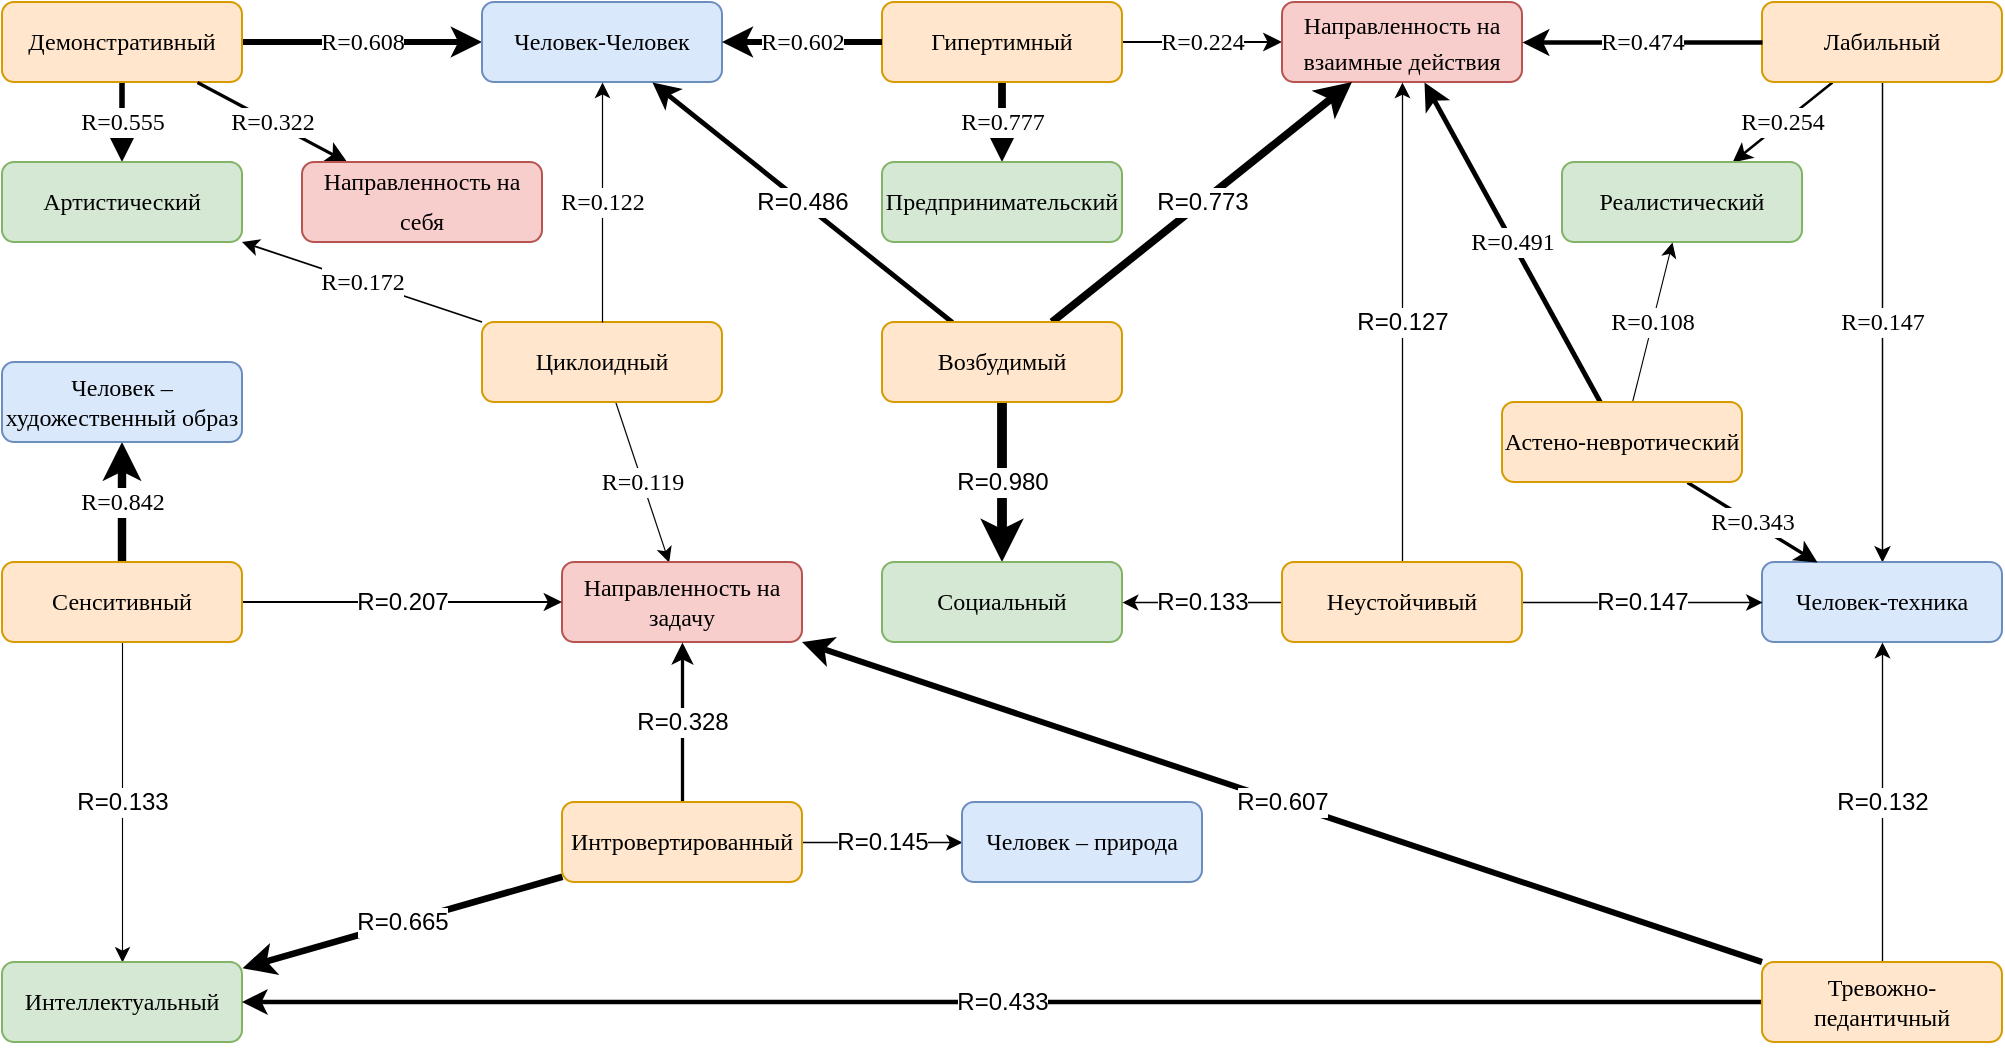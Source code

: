 <mxfile version="27.0.3">
  <diagram name="Страница — 1" id="1lgbH9x4u3ROzhYAGhE-">
    <mxGraphModel dx="831" dy="652" grid="1" gridSize="10" guides="1" tooltips="1" connect="1" arrows="1" fold="1" page="0" pageScale="1" pageWidth="1169" pageHeight="827" background="none" math="0" shadow="0">
      <root>
        <mxCell id="0" />
        <mxCell id="1" parent="0" />
        <mxCell id="H34q3096vW5ZRXHq4TRd-3" value="R=0.608" style="rounded=0;orthogonalLoop=1;jettySize=auto;html=1;fontFamily=Times New Roman;fontSize=12;strokeWidth=3.04;strokeColor=default;" parent="1" source="H34q3096vW5ZRXHq4TRd-1" target="H34q3096vW5ZRXHq4TRd-2" edge="1">
          <mxGeometry relative="1" as="geometry" />
        </mxCell>
        <mxCell id="H34q3096vW5ZRXHq4TRd-5" value="R=0.555" style="rounded=0;orthogonalLoop=1;jettySize=auto;html=1;strokeWidth=2.775;fontFamily=Times New Roman;fontSize=12;strokeColor=default;" parent="1" source="H34q3096vW5ZRXHq4TRd-1" target="H34q3096vW5ZRXHq4TRd-4" edge="1">
          <mxGeometry relative="1" as="geometry" />
        </mxCell>
        <mxCell id="H34q3096vW5ZRXHq4TRd-1" value="&lt;span style=&quot;text-align: start; line-height: 19.973px;&quot;&gt;&lt;font&gt;Демонстративный&lt;/font&gt;&lt;/span&gt;&lt;span style=&quot;text-align: start;&quot;&gt;&lt;/span&gt;" style="rounded=1;whiteSpace=wrap;html=1;fontFamily=Times New Roman;fontSize=12;fillColor=#ffe6cc;strokeColor=#d79b00;" parent="1" vertex="1">
          <mxGeometry width="120" height="40" as="geometry" />
        </mxCell>
        <mxCell id="H34q3096vW5ZRXHq4TRd-2" value="Человек-Человек" style="whiteSpace=wrap;html=1;rounded=1;fontFamily=Times New Roman;fontSize=12;fillColor=#dae8fc;strokeColor=#6c8ebf;" parent="1" vertex="1">
          <mxGeometry x="240" width="120" height="40" as="geometry" />
        </mxCell>
        <mxCell id="H34q3096vW5ZRXHq4TRd-4" value="&lt;br&gt;&lt;span&gt;&lt;font&gt;Артистический&lt;/font&gt;&lt;/span&gt;&lt;div&gt;&lt;br&gt;&lt;/div&gt;" style="whiteSpace=wrap;html=1;fontFamily=Times New Roman;fillColor=#d5e8d4;strokeColor=#82b366;rounded=1;fontSize=12;" parent="1" vertex="1">
          <mxGeometry y="80" width="120" height="40" as="geometry" />
        </mxCell>
        <mxCell id="H34q3096vW5ZRXHq4TRd-7" value="R=0.322" style="endArrow=classic;html=1;rounded=0;strokeWidth=1.61;fontFamily=Times New Roman;fontSize=12;strokeColor=default;" parent="1" source="H34q3096vW5ZRXHq4TRd-1" target="H34q3096vW5ZRXHq4TRd-8" edge="1">
          <mxGeometry width="50" height="50" relative="1" as="geometry">
            <mxPoint x="350" y="300" as="sourcePoint" />
            <mxPoint x="240" y="120" as="targetPoint" />
          </mxGeometry>
        </mxCell>
        <mxCell id="H34q3096vW5ZRXHq4TRd-8" value="&lt;span style=&quot;text-align: start; line-height: 19.973px;&quot;&gt;&lt;font&gt;Направленность на себя&lt;/font&gt;&lt;/span&gt;&lt;span style=&quot;text-align: start;&quot;&gt;&lt;/span&gt;" style="rounded=1;whiteSpace=wrap;html=1;fillColor=#f8cecc;strokeColor=#b85450;fontFamily=Times New Roman;fontSize=12;" parent="1" vertex="1">
          <mxGeometry x="150" y="80" width="120" height="40" as="geometry" />
        </mxCell>
        <mxCell id="H34q3096vW5ZRXHq4TRd-13" value="R=0.777" style="rounded=0;orthogonalLoop=1;jettySize=auto;html=1;strokeWidth=3.885;fontFamily=Times New Roman;fontSize=12;strokeColor=default;" parent="1" source="H34q3096vW5ZRXHq4TRd-10" target="H34q3096vW5ZRXHq4TRd-12" edge="1">
          <mxGeometry relative="1" as="geometry" />
        </mxCell>
        <mxCell id="H34q3096vW5ZRXHq4TRd-16" value="R=0.224" style="rounded=0;orthogonalLoop=1;jettySize=auto;html=1;strokeWidth=1.12;fontFamily=Times New Roman;fontSize=12;strokeColor=default;" parent="1" source="H34q3096vW5ZRXHq4TRd-10" target="H34q3096vW5ZRXHq4TRd-15" edge="1">
          <mxGeometry relative="1" as="geometry" />
        </mxCell>
        <mxCell id="H34q3096vW5ZRXHq4TRd-10" value="&lt;span&gt;Гипертимный&lt;/span&gt;" style="rounded=1;whiteSpace=wrap;html=1;fillColor=#ffe6cc;strokeColor=#d79b00;fontFamily=Times New Roman;fontSize=12;" parent="1" vertex="1">
          <mxGeometry x="440" width="120" height="40" as="geometry" />
        </mxCell>
        <mxCell id="H34q3096vW5ZRXHq4TRd-11" value="R=0.602" style="endArrow=classic;html=1;rounded=0;strokeWidth=3.01;fontFamily=Times New Roman;fontSize=12;strokeColor=default;" parent="1" source="H34q3096vW5ZRXHq4TRd-10" target="H34q3096vW5ZRXHq4TRd-2" edge="1">
          <mxGeometry width="50" height="50" relative="1" as="geometry">
            <mxPoint x="340" y="260" as="sourcePoint" />
            <mxPoint x="390" y="210" as="targetPoint" />
          </mxGeometry>
        </mxCell>
        <mxCell id="H34q3096vW5ZRXHq4TRd-12" value="&lt;br&gt;&lt;span&gt;Предпринимательский&lt;/span&gt;&lt;div&gt;&lt;br&gt;&lt;/div&gt;" style="rounded=1;whiteSpace=wrap;html=1;fillColor=#d5e8d4;strokeColor=#82b366;fontFamily=Times New Roman;fontSize=12;" parent="1" vertex="1">
          <mxGeometry x="440" y="80" width="120" height="40" as="geometry" />
        </mxCell>
        <mxCell id="H34q3096vW5ZRXHq4TRd-15" value="&lt;span style=&quot;text-align: start; line-height: 19.973px;&quot;&gt;Н&lt;/span&gt;&lt;span style=&quot;text-align: start; background-color: transparent;&quot;&gt;аправленность на взаимные действия&lt;/span&gt;&lt;div&gt;&lt;span style=&quot;text-align: start;&quot;&gt;&lt;/span&gt;&lt;/div&gt;" style="rounded=1;whiteSpace=wrap;html=1;fillColor=#f8cecc;strokeColor=#b85450;fontFamily=Times New Roman;fontSize=12;" parent="1" vertex="1">
          <mxGeometry x="640" width="120" height="40" as="geometry" />
        </mxCell>
        <mxCell id="H34q3096vW5ZRXHq4TRd-18" value="R=0.172" style="rounded=0;orthogonalLoop=1;jettySize=auto;html=1;strokeColor=default;strokeWidth=0.86;fontSize=12;fontFamily=Times New Roman;" parent="1" source="H34q3096vW5ZRXHq4TRd-17" target="H34q3096vW5ZRXHq4TRd-4" edge="1">
          <mxGeometry relative="1" as="geometry" />
        </mxCell>
        <mxCell id="H34q3096vW5ZRXHq4TRd-21" value="R=0.119" style="rounded=0;orthogonalLoop=1;jettySize=auto;html=1;strokeColor=default;strokeWidth=0.595;fontSize=12;fontFamily=Times New Roman;" parent="1" source="H34q3096vW5ZRXHq4TRd-17" target="H34q3096vW5ZRXHq4TRd-20" edge="1">
          <mxGeometry relative="1" as="geometry" />
        </mxCell>
        <mxCell id="H34q3096vW5ZRXHq4TRd-17" value="&lt;br&gt;&lt;span&gt;Циклоидный&lt;/span&gt;&lt;div&gt;&lt;br&gt;&lt;/div&gt;" style="rounded=1;whiteSpace=wrap;html=1;fillColor=#ffe6cc;strokeColor=#d79b00;fontSize=12;fontFamily=Times New Roman;" parent="1" vertex="1">
          <mxGeometry x="240" y="160" width="120" height="40" as="geometry" />
        </mxCell>
        <mxCell id="H34q3096vW5ZRXHq4TRd-19" value="R=0.122" style="endArrow=classic;html=1;rounded=0;strokeColor=default;strokeWidth=0.61;fontSize=12;fontFamily=Times New Roman;" parent="1" source="H34q3096vW5ZRXHq4TRd-17" target="H34q3096vW5ZRXHq4TRd-2" edge="1">
          <mxGeometry width="50" height="50" relative="1" as="geometry">
            <mxPoint x="60" y="300" as="sourcePoint" />
            <mxPoint x="110" y="250" as="targetPoint" />
          </mxGeometry>
        </mxCell>
        <mxCell id="H34q3096vW5ZRXHq4TRd-20" value="&lt;div&gt;&lt;span style=&quot;background-color: transparent;&quot;&gt;Н&lt;/span&gt;&lt;span style=&quot;background-color: transparent;&quot;&gt;аправленность на задачу&lt;/span&gt;&lt;br&gt;&lt;/div&gt;" style="rounded=1;whiteSpace=wrap;html=1;fillColor=#f8cecc;strokeColor=#b85450;fontSize=12;fontFamily=Times New Roman;" parent="1" vertex="1">
          <mxGeometry x="280" y="280" width="120" height="40" as="geometry" />
        </mxCell>
        <mxCell id="H34q3096vW5ZRXHq4TRd-27" value="R=0.254" style="rounded=0;orthogonalLoop=1;jettySize=auto;html=1;fontSize=12;fontFamily=Times New Roman;strokeWidth=1.27;" parent="1" source="H34q3096vW5ZRXHq4TRd-22" target="H34q3096vW5ZRXHq4TRd-26" edge="1">
          <mxGeometry relative="1" as="geometry" />
        </mxCell>
        <mxCell id="H34q3096vW5ZRXHq4TRd-29" value="R=0.147" style="rounded=0;orthogonalLoop=1;jettySize=auto;html=1;fontSize=12;fontFamily=Times New Roman;strokeWidth=0.735;" parent="1" source="H34q3096vW5ZRXHq4TRd-22" target="H34q3096vW5ZRXHq4TRd-24" edge="1">
          <mxGeometry relative="1" as="geometry">
            <mxPoint x="1000" y="340" as="targetPoint" />
          </mxGeometry>
        </mxCell>
        <mxCell id="H34q3096vW5ZRXHq4TRd-22" value="&lt;span&gt;Лабильный&lt;/span&gt;" style="rounded=1;whiteSpace=wrap;html=1;fillColor=#ffe6cc;strokeColor=#d79b00;fontSize=12;fontFamily=Times New Roman;" parent="1" vertex="1">
          <mxGeometry x="880" width="120" height="40" as="geometry" />
        </mxCell>
        <mxCell id="H34q3096vW5ZRXHq4TRd-24" value="&lt;span&gt;Человек-техника&lt;/span&gt;" style="rounded=1;whiteSpace=wrap;html=1;fillColor=#dae8fc;strokeColor=#6c8ebf;fontSize=12;fontFamily=Times New Roman;" parent="1" vertex="1">
          <mxGeometry x="880" y="280" width="120" height="40" as="geometry" />
        </mxCell>
        <mxCell id="H34q3096vW5ZRXHq4TRd-26" value="&lt;span&gt;Реалистический&lt;/span&gt;" style="rounded=1;whiteSpace=wrap;html=1;fillColor=#d5e8d4;strokeColor=#82b366;fontSize=12;fontFamily=Times New Roman;" parent="1" vertex="1">
          <mxGeometry x="780" y="80" width="120" height="40" as="geometry" />
        </mxCell>
        <mxCell id="H34q3096vW5ZRXHq4TRd-32" value="R=0.491" style="rounded=0;orthogonalLoop=1;jettySize=auto;html=1;fontSize=12;fontFamily=Times New Roman;strokeWidth=2.455;" parent="1" source="H34q3096vW5ZRXHq4TRd-31" target="H34q3096vW5ZRXHq4TRd-15" edge="1">
          <mxGeometry relative="1" as="geometry" />
        </mxCell>
        <mxCell id="H34q3096vW5ZRXHq4TRd-33" value="R=0.108" style="rounded=0;orthogonalLoop=1;jettySize=auto;html=1;fontSize=12;fontFamily=Times New Roman;strokeWidth=0.54;" parent="1" source="H34q3096vW5ZRXHq4TRd-31" target="H34q3096vW5ZRXHq4TRd-26" edge="1">
          <mxGeometry relative="1" as="geometry" />
        </mxCell>
        <mxCell id="H34q3096vW5ZRXHq4TRd-34" value="R=0.343" style="rounded=0;orthogonalLoop=1;jettySize=auto;html=1;fontSize=12;fontFamily=Times New Roman;strokeWidth=1.715;" parent="1" source="H34q3096vW5ZRXHq4TRd-31" target="H34q3096vW5ZRXHq4TRd-24" edge="1">
          <mxGeometry relative="1" as="geometry" />
        </mxCell>
        <mxCell id="H34q3096vW5ZRXHq4TRd-31" value="&lt;br&gt;&lt;span&gt;Астено-невротический&lt;/span&gt;&lt;div&gt;&lt;br&gt;&lt;/div&gt;" style="rounded=1;whiteSpace=wrap;html=1;fillColor=#ffe6cc;strokeColor=#d79b00;fontSize=12;fontFamily=Times New Roman;" parent="1" vertex="1">
          <mxGeometry x="750" y="200" width="120" height="40" as="geometry" />
        </mxCell>
        <mxCell id="H34q3096vW5ZRXHq4TRd-38" value="R=0.842" style="rounded=0;orthogonalLoop=1;jettySize=auto;html=1;fontSize=12;fontFamily=Times New Roman;strokeWidth=4.21;" parent="1" source="H34q3096vW5ZRXHq4TRd-36" target="H34q3096vW5ZRXHq4TRd-37" edge="1">
          <mxGeometry relative="1" as="geometry" />
        </mxCell>
        <mxCell id="H34q3096vW5ZRXHq4TRd-40" value="R=0.133" style="rounded=0;orthogonalLoop=1;jettySize=auto;html=1;fontSize=12;strokeWidth=0.567;" parent="1" source="H34q3096vW5ZRXHq4TRd-36" target="H34q3096vW5ZRXHq4TRd-39" edge="1">
          <mxGeometry relative="1" as="geometry" />
        </mxCell>
        <mxCell id="H34q3096vW5ZRXHq4TRd-41" value="R=0.207" style="rounded=0;orthogonalLoop=1;jettySize=auto;html=1;fontSize=12;strokeWidth=1.035;" parent="1" source="H34q3096vW5ZRXHq4TRd-36" target="H34q3096vW5ZRXHq4TRd-20" edge="1">
          <mxGeometry relative="1" as="geometry" />
        </mxCell>
        <mxCell id="H34q3096vW5ZRXHq4TRd-36" value="&lt;span&gt;Сенситивный&lt;/span&gt;" style="rounded=1;whiteSpace=wrap;html=1;fillColor=#ffe6cc;strokeColor=#d79b00;fontSize=12;fontFamily=Times New Roman;" parent="1" vertex="1">
          <mxGeometry y="280" width="120" height="40" as="geometry" />
        </mxCell>
        <mxCell id="H34q3096vW5ZRXHq4TRd-37" value="&lt;br&gt;&lt;span&gt;Человек – художественный образ&lt;/span&gt;&lt;div&gt;&lt;br&gt;&lt;/div&gt;" style="rounded=1;whiteSpace=wrap;html=1;fillColor=#dae8fc;strokeColor=#6c8ebf;fontSize=12;fontFamily=Times New Roman;" parent="1" vertex="1">
          <mxGeometry y="180" width="120" height="40" as="geometry" />
        </mxCell>
        <mxCell id="H34q3096vW5ZRXHq4TRd-39" value="&lt;br&gt;&lt;span&gt;Интеллектуальный&lt;/span&gt;&lt;div&gt;&lt;br&gt;&lt;/div&gt;" style="rounded=1;whiteSpace=wrap;html=1;fillColor=#d5e8d4;strokeColor=#82b366;fontSize=12;fontFamily=Times New Roman;" parent="1" vertex="1">
          <mxGeometry y="480" width="120" height="40" as="geometry" />
        </mxCell>
        <mxCell id="H34q3096vW5ZRXHq4TRd-43" value="R=0.132" style="rounded=0;orthogonalLoop=1;jettySize=auto;html=1;fontSize=12;strokeWidth=0.66;" parent="1" source="H34q3096vW5ZRXHq4TRd-42" target="H34q3096vW5ZRXHq4TRd-24" edge="1">
          <mxGeometry relative="1" as="geometry" />
        </mxCell>
        <mxCell id="H34q3096vW5ZRXHq4TRd-45" value="R=0.433" style="rounded=0;orthogonalLoop=1;jettySize=auto;html=1;fontSize=12;strokeWidth=2.165;" parent="1" source="H34q3096vW5ZRXHq4TRd-42" target="H34q3096vW5ZRXHq4TRd-39" edge="1">
          <mxGeometry relative="1" as="geometry" />
        </mxCell>
        <mxCell id="H34q3096vW5ZRXHq4TRd-46" value="R=0.607" style="rounded=0;orthogonalLoop=1;jettySize=auto;html=1;fontSize=12;strokeWidth=3.035;" parent="1" source="H34q3096vW5ZRXHq4TRd-42" target="H34q3096vW5ZRXHq4TRd-20" edge="1">
          <mxGeometry relative="1" as="geometry" />
        </mxCell>
        <mxCell id="H34q3096vW5ZRXHq4TRd-42" value="&lt;br&gt;&lt;span style=&quot;font-family: &amp;quot;Times New Roman&amp;quot;;&quot;&gt;Тревожно-педантичный&lt;/span&gt;&lt;div&gt;&lt;br&gt;&lt;/div&gt;" style="rounded=1;whiteSpace=wrap;html=1;fillColor=#ffe6cc;strokeColor=#d79b00;fontSize=12;" parent="1" vertex="1">
          <mxGeometry x="880" y="480" width="120" height="40" as="geometry" />
        </mxCell>
        <mxCell id="H34q3096vW5ZRXHq4TRd-49" value="R=0.145" style="rounded=0;orthogonalLoop=1;jettySize=auto;html=1;fontSize=12;strokeWidth=0.725;" parent="1" source="H34q3096vW5ZRXHq4TRd-47" target="H34q3096vW5ZRXHq4TRd-48" edge="1">
          <mxGeometry relative="1" as="geometry" />
        </mxCell>
        <mxCell id="H34q3096vW5ZRXHq4TRd-50" value="R=0.665" style="rounded=0;orthogonalLoop=1;jettySize=auto;html=1;fontSize=12;strokeWidth=3.325;" parent="1" source="H34q3096vW5ZRXHq4TRd-47" target="H34q3096vW5ZRXHq4TRd-39" edge="1">
          <mxGeometry relative="1" as="geometry" />
        </mxCell>
        <mxCell id="H34q3096vW5ZRXHq4TRd-52" value="R=0.328" style="rounded=0;orthogonalLoop=1;jettySize=auto;html=1;fontSize=12;strokeWidth=1.64;" parent="1" source="H34q3096vW5ZRXHq4TRd-47" target="H34q3096vW5ZRXHq4TRd-20" edge="1">
          <mxGeometry relative="1" as="geometry" />
        </mxCell>
        <mxCell id="H34q3096vW5ZRXHq4TRd-47" value="&lt;span style=&quot;text-align: start; line-height: 19.973px; font-family: &amp;quot;Times New Roman&amp;quot;;&quot;&gt;Интровертированный&lt;/span&gt;&lt;span style=&quot;text-align: start;&quot;&gt;&lt;/span&gt;" style="rounded=1;whiteSpace=wrap;html=1;fillColor=#ffe6cc;strokeColor=#d79b00;fontSize=12;" parent="1" vertex="1">
          <mxGeometry x="280" y="400" width="120" height="40" as="geometry" />
        </mxCell>
        <mxCell id="H34q3096vW5ZRXHq4TRd-48" value="&lt;br&gt;&lt;span style=&quot;font-family: &amp;quot;Times New Roman&amp;quot;;&quot;&gt;Человек – природа&lt;/span&gt;&lt;div&gt;&lt;br&gt;&lt;/div&gt;" style="rounded=1;whiteSpace=wrap;html=1;fillColor=#dae8fc;strokeColor=#6c8ebf;fontSize=12;" parent="1" vertex="1">
          <mxGeometry x="480" y="400" width="120" height="40" as="geometry" />
        </mxCell>
        <mxCell id="H34q3096vW5ZRXHq4TRd-57" value="R=0.486" style="rounded=0;orthogonalLoop=1;jettySize=auto;html=1;fontSize=12;strokeWidth=2.43;" parent="1" source="H34q3096vW5ZRXHq4TRd-56" target="H34q3096vW5ZRXHq4TRd-2" edge="1">
          <mxGeometry relative="1" as="geometry" />
        </mxCell>
        <mxCell id="H34q3096vW5ZRXHq4TRd-58" value="R=0.773" style="rounded=0;orthogonalLoop=1;jettySize=auto;html=1;fontSize=12;strokeWidth=3.865;" parent="1" source="H34q3096vW5ZRXHq4TRd-56" target="H34q3096vW5ZRXHq4TRd-15" edge="1">
          <mxGeometry relative="1" as="geometry" />
        </mxCell>
        <mxCell id="H34q3096vW5ZRXHq4TRd-60" value="R=0.980" style="rounded=0;orthogonalLoop=1;jettySize=auto;html=1;fontSize=12;strokeWidth=4.9;" parent="1" source="H34q3096vW5ZRXHq4TRd-56" target="H34q3096vW5ZRXHq4TRd-59" edge="1">
          <mxGeometry relative="1" as="geometry" />
        </mxCell>
        <mxCell id="H34q3096vW5ZRXHq4TRd-56" value="&lt;br&gt;&lt;span style=&quot;font-family: &amp;quot;Times New Roman&amp;quot;;&quot;&gt;Возбудимый&lt;/span&gt;&lt;div&gt;&lt;br&gt;&lt;/div&gt;" style="rounded=1;whiteSpace=wrap;html=1;fillColor=#ffe6cc;strokeColor=#d79b00;fontSize=12;" parent="1" vertex="1">
          <mxGeometry x="440" y="160" width="120" height="40" as="geometry" />
        </mxCell>
        <mxCell id="H34q3096vW5ZRXHq4TRd-59" value="&lt;br&gt;&lt;span style=&quot;font-family: &amp;quot;Times New Roman&amp;quot;;&quot;&gt;Социальный&lt;/span&gt;&lt;div&gt;&lt;br&gt;&lt;/div&gt;" style="rounded=1;whiteSpace=wrap;html=1;fillColor=#d5e8d4;strokeColor=#82b366;fontSize=12;" parent="1" vertex="1">
          <mxGeometry x="440" y="280" width="120" height="40" as="geometry" />
        </mxCell>
        <mxCell id="H34q3096vW5ZRXHq4TRd-62" value="R=0.127" style="rounded=0;orthogonalLoop=1;jettySize=auto;html=1;fontSize=12;strokeWidth=0.635;" parent="1" source="H34q3096vW5ZRXHq4TRd-61" target="H34q3096vW5ZRXHq4TRd-15" edge="1">
          <mxGeometry relative="1" as="geometry" />
        </mxCell>
        <mxCell id="H34q3096vW5ZRXHq4TRd-63" value="R=0.133" style="rounded=0;orthogonalLoop=1;jettySize=auto;html=1;fontSize=12;strokeWidth=0.665;" parent="1" source="H34q3096vW5ZRXHq4TRd-61" target="H34q3096vW5ZRXHq4TRd-59" edge="1">
          <mxGeometry relative="1" as="geometry" />
        </mxCell>
        <mxCell id="H34q3096vW5ZRXHq4TRd-64" value="R=0.147" style="rounded=0;orthogonalLoop=1;jettySize=auto;html=1;fontSize=12;strokeWidth=0.735;" parent="1" source="H34q3096vW5ZRXHq4TRd-61" target="H34q3096vW5ZRXHq4TRd-24" edge="1">
          <mxGeometry relative="1" as="geometry">
            <mxPoint x="1180" y="90" as="targetPoint" />
          </mxGeometry>
        </mxCell>
        <mxCell id="H34q3096vW5ZRXHq4TRd-61" value="&lt;br&gt;&lt;span style=&quot;font-family: &amp;quot;Times New Roman&amp;quot;;&quot;&gt;Неустойчивый&lt;/span&gt;&lt;div&gt;&lt;br&gt;&lt;/div&gt;" style="rounded=1;whiteSpace=wrap;html=1;fillColor=#ffe6cc;strokeColor=#d79b00;fontSize=12;" parent="1" vertex="1">
          <mxGeometry x="640" y="280" width="120" height="40" as="geometry" />
        </mxCell>
        <mxCell id="gUqreIWrJv894PSsRbNy-1" value="R=0.474" style="rounded=0;orthogonalLoop=1;jettySize=auto;html=1;fontSize=12;fontFamily=Times New Roman;strokeWidth=2.37;" parent="1" source="H34q3096vW5ZRXHq4TRd-22" target="H34q3096vW5ZRXHq4TRd-15" edge="1">
          <mxGeometry relative="1" as="geometry">
            <mxPoint x="800" y="110" as="sourcePoint" />
            <mxPoint x="800" y="140" as="targetPoint" />
          </mxGeometry>
        </mxCell>
      </root>
    </mxGraphModel>
  </diagram>
</mxfile>

